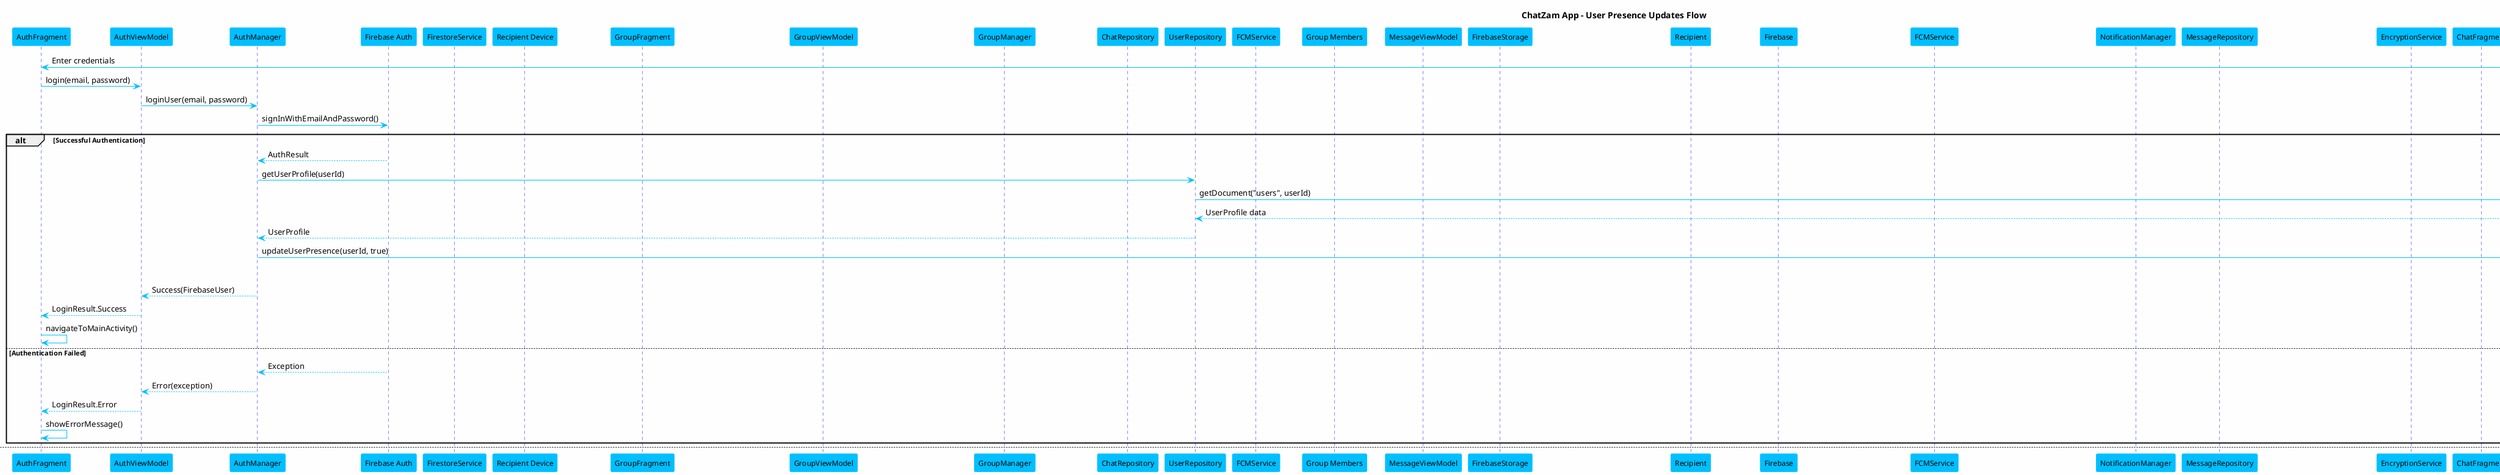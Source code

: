 @startuml ChatZam_Sequence_Diagrams

skinparam backgroundColor #FEFEFE
skinparam sequence {
    ArrowColor DeepSkyBlue
    ActorBorderColor DeepSkyBlue
    LifeLineBorderColor blue
    LifeLineBackgroundColor #A7BBCC
    ParticipantBorderColor DeepSkyBlue
    ParticipantBackgroundColor DeepSkyBlue
    ParticipantFontSize 12
    ParticipantFontColor #000000
    ActorBackgroundColor aqua
    ActorFontColor DeepSkyBlue
    ActorFontSize 12
}

title ChatZam App - User Authentication Flow

participant "User" as User
participant "AuthFragment" as AuthUI
participant "AuthViewModel" as AuthVM
participant "AuthManager" as AuthMgr
participant "Firebase Auth" as FAuth
participant "UserRepository" as UserRepo
participant "Firestore" as FS
participant "PresenceManager" as Presence

User -> AuthUI: Enter credentials
AuthUI -> AuthVM: login(email, password)
AuthVM -> AuthMgr: loginUser(email, password)
AuthMgr -> FAuth: signInWithEmailAndPassword()

alt Successful Authentication
    FAuth --> AuthMgr: AuthResult
    AuthMgr -> UserRepo: getUserProfile(userId)
    UserRepo -> FS: getDocument("users", userId)
    FS --> UserRepo: UserProfile data
    UserRepo --> AuthMgr: UserProfile
    AuthMgr -> Presence: updateUserPresence(userId, true)
    Presence -> FS: updateDocument("presence", userId)
    AuthMgr --> AuthVM: Success(FirebaseUser)
    AuthVM --> AuthUI: LoginResult.Success
    AuthUI -> AuthUI: navigateToMainActivity()
else Authentication Failed
    FAuth --> AuthMgr: Exception
    AuthMgr --> AuthVM: Error(exception)
    AuthVM --> AuthUI: LoginResult.Error
    AuthUI -> AuthUI: showErrorMessage()
end

newpage Send Message Flow
title ChatZam App - Send Message Flow

participant "User" as User
participant "ChatFragment" as ChatUI
participant "MessageViewModel" as MsgVM
participant "MessageRepository" as MsgRepo
participant "EncryptionService" as Encrypt
participant "FirestoreService" as FSService
participant "Firestore" as FS
participant "FCMService" as FCM
participant "Recipient Device" as RecipientDevice

User -> ChatUI: Type message and press send
ChatUI -> MsgVM: sendMessage(content, chatId, TEXT)
MsgVM -> MsgRepo: sendMessage(message)

MsgRepo -> Encrypt: encryptMessage(content, recipientPublicKey)
Encrypt --> MsgRepo: encryptedContent

MsgRepo -> FSService: addDocument("messages", messageData)
FSService -> FS: add(messageData)
FS --> FSService: DocumentReference
FSService --> MsgRepo: messageId

note right: Parallel operations for efficiency

MsgRepo -> FSService: updateDocument("chats", chatId, lastMessageData)
FSService -> FS: update(chatId, lastMessageData)

MsgRepo -> FCM: sendNotificationToUser(recipientId, notificationData)
FCM -> RecipientDevice: Push Notification

FS -> RecipientDevice: Real-time message update
RecipientDevice -> RecipientDevice: Decrypt and display message

MsgRepo --> MsgVM: Success
MsgVM --> ChatUI: Message sent confirmation
ChatUI -> ChatUI: updateMessagesList()

newpage Group Chat Creation Flow
title ChatZam App - Group Chat Creation Flow

participant "User" as User
participant "GroupFragment" as GroupUI
participant "GroupViewModel" as GroupVM
participant "GroupManager" as GroupMgr
participant "ChatRepository" as ChatRepo
participant "UserRepository" as UserRepo
participant "Firestore" as FS
participant "FCMService" as FCM
participant "Group Members" as Members

User -> GroupUI: Enter group name and select members
GroupUI -> GroupVM: createGroup(name, description, memberIds)
GroupVM -> GroupMgr: createGroup(name, description, memberIds)

GroupMgr -> ChatRepo: createChat(memberIds, true)
ChatRepo -> FS: addDocument("chats", groupChatData)
FS --> ChatRepo: groupChatId

loop for each member
    GroupMgr -> UserRepo: getUserProfile(memberId)
    UserRepo -> FS: getDocument("users", memberId)
    FS --> UserRepo: UserProfile
    UserRepo --> GroupMgr: UserProfile
end

GroupMgr -> FS: updateDocument("chats", groupChatId, membersData)

GroupMgr -> FCM: sendNotificationToGroup(groupId, "Added to group")
FCM -> Members: Push Notification

FS -> Members: Real-time group creation update
Members -> Members: Add group to chat list

GroupMgr --> GroupVM: Success(groupChatId)
GroupVM --> GroupUI: Group created successfully
GroupUI -> GroupUI: navigateToChatFragment(groupChatId)

newpage Image Sharing Flow
title ChatZam App - Image Sharing Flow

participant "User" as User
participant "ChatFragment" as ChatUI
participant "MessageViewModel" as MsgVM
participant "MessageRepository" as MsgRepo
participant "FirebaseStorage" as Storage
participant "EncryptionService" as Encrypt
participant "Firestore" as FS
participant "Recipient" as Recipient

User -> ChatUI: Select image from gallery
ChatUI -> ChatUI: onImageSelected(imageUri)
ChatUI -> MsgVM: sendImageMessage(imageUri, chatId)
MsgVM -> MsgRepo: sendImageMessage(imageUri, chatId)

MsgRepo -> Storage: uploadImage(imageUri, fileName)
Storage --> MsgRepo: downloadUrl

MsgRepo -> Encrypt: encryptData(imageBytes, secretKey)
Encrypt --> MsgRepo: encryptedImageData

MsgRepo -> Storage: uploadEncryptedImage(encryptedData)
Storage --> MsgRepo: encryptedImageUrl

MsgRepo -> FS: addDocument("messages", imageMessageData)
FS --> MsgRepo: messageId

FS -> Recipient: Real-time message update
Recipient -> Storage: downloadEncryptedImage(encryptedImageUrl)
Storage --> Recipient: encryptedImageData
Recipient -> Encrypt: decryptData(encryptedImageData, secretKey)
Encrypt --> Recipient: originalImageBytes
Recipient -> Recipient: Display image in chat

MsgRepo -> FCM: sendNotificationToUser(recipientId, "Image message")
FCM -> Recipient: Push notification

MsgRepo --> MsgVM: Success
MsgVM --> ChatUI: Image sent confirmation

newpage Real-time Message Reception Flow
title ChatZam App - Real-time Message Reception Flow

participant "Firebase" as Firebase
participant "FCMService" as FCMService
participant "NotificationManager" as NotifyMgr
participant "MessageRepository" as MsgRepo
participant "EncryptionService" as Encrypt
participant "ChatFragment" as ChatUI
participant "User" as User

Firebase -> FCMService: onMessageReceived(remoteMessage)

alt App in Foreground
    FCMService -> MsgRepo: handleRealtimeMessage(messageData)
    MsgRepo -> Encrypt: decryptMessage(encryptedContent, privateKey)
    Encrypt --> MsgRepo: decryptedContent
    MsgRepo -> ChatUI: updateMessagesList(newMessage)
    ChatUI -> User: Display message immediately
else App in Background
    FCMService -> NotifyMgr: showMessageNotification(message, senderName)
    NotifyMgr -> User: Push notification displayed
    
    User -> NotifyMgr: Tap notification
    NotifyMgr -> ChatUI: openChatFragment(chatId)
    ChatUI -> MsgRepo: getMessages(chatId)
    MsgRepo -> Encrypt: decryptMessage(encryptedContent, privateKey)
    Encrypt --> MsgRepo: decryptedContent
    MsgRepo --> ChatUI: messagesList
    ChatUI -> User: Display chat with new message
end

newpage User Presence Updates Flow
title ChatZam App - User Presence Updates Flow

participant "MainActivity" as MainActivity
participant "PresenceManager" as Presence
participant "Firebase Realtime DB" as RealtimeDB
participant "Firestore" as FS
participant "Other Users" as OtherUsers

MainActivity -> Presence: setupPresenceListener(currentUserId)

loop App Lifecycle Events
    alt onResume
        MainActivity -> Presence: updateUserPresence(userId, true)
        Presence -> RealtimeDB: setPresence(userId, "online", timestamp)
        Presence -> FS: updateDocument("users", userId, onlineStatus)
    else onPause
        MainActivity -> Presence: updateUserPresence(userId, false)
        Presence -> RealtimeDB: setPresence(userId, "offline", timestamp)
        Presence -> FS: updateDocument("users", userId, offlineStatus)
    end
    
    RealtimeDB -> OtherUsers: Real-time presence update
    OtherUsers -> OtherUsers: Update UI presence indicators
end

@enduml
